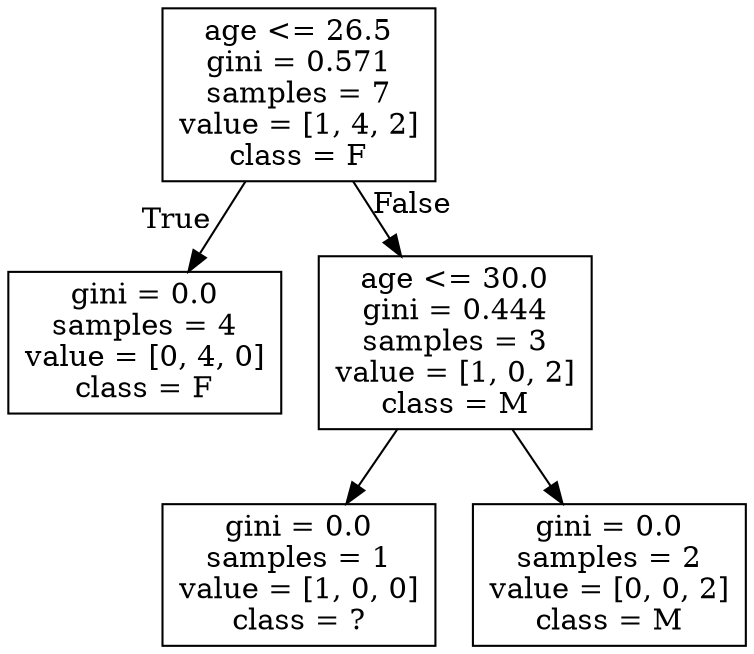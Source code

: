 digraph Tree {
node [shape=box] ;
0 [label="age <= 26.5\ngini = 0.571\nsamples = 7\nvalue = [1, 4, 2]\nclass = F"] ;
1 [label="gini = 0.0\nsamples = 4\nvalue = [0, 4, 0]\nclass = F"] ;
0 -> 1 [labeldistance=2.5, labelangle=45, headlabel="True"] ;
2 [label="age <= 30.0\ngini = 0.444\nsamples = 3\nvalue = [1, 0, 2]\nclass = M"] ;
0 -> 2 [labeldistance=2.5, labelangle=-45, headlabel="False"] ;
3 [label="gini = 0.0\nsamples = 1\nvalue = [1, 0, 0]\nclass = ?"] ;
2 -> 3 ;
4 [label="gini = 0.0\nsamples = 2\nvalue = [0, 0, 2]\nclass = M"] ;
2 -> 4 ;
}